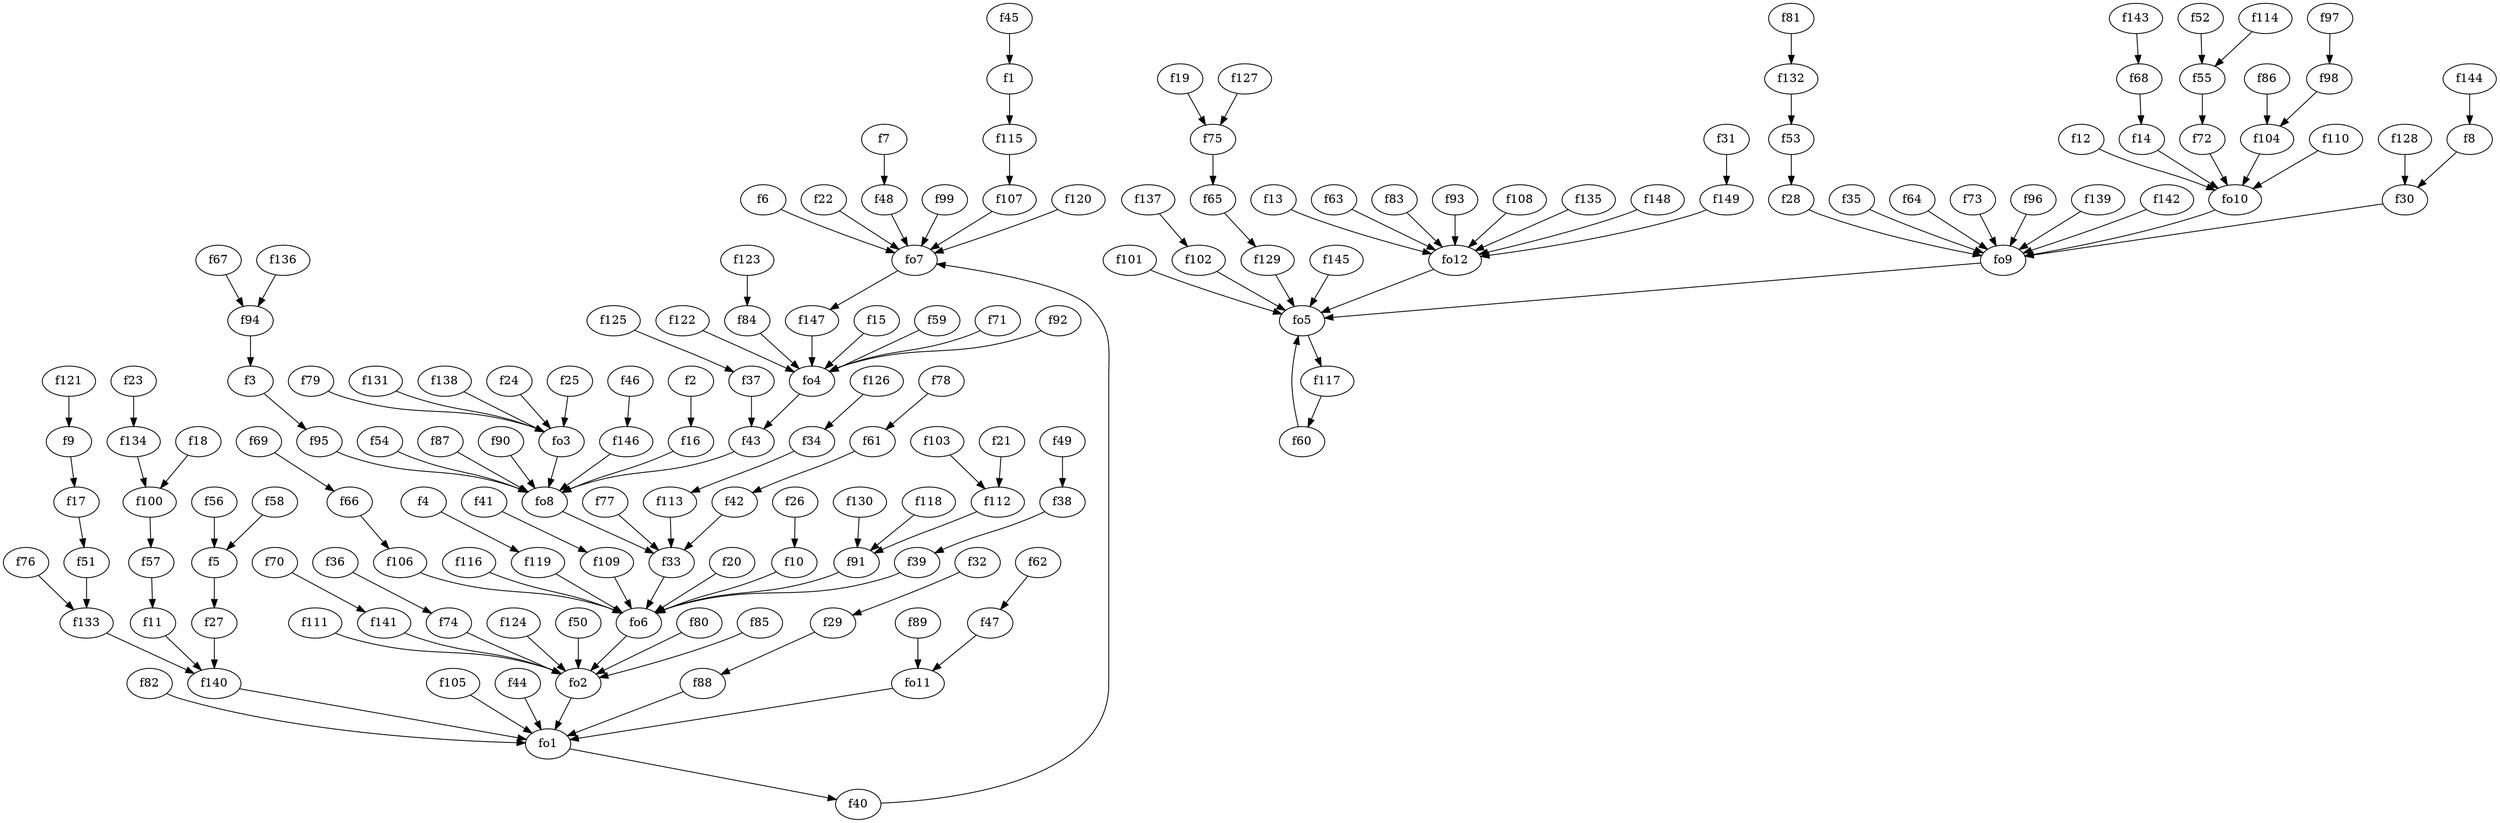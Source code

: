 strict digraph  {
f1;
f2;
f3;
f4;
f5;
f6;
f7;
f8;
f9;
f10;
f11;
f12;
f13;
f14;
f15;
f16;
f17;
f18;
f19;
f20;
f21;
f22;
f23;
f24;
f25;
f26;
f27;
f28;
f29;
f30;
f31;
f32;
f33;
f34;
f35;
f36;
f37;
f38;
f39;
f40;
f41;
f42;
f43;
f44;
f45;
f46;
f47;
f48;
f49;
f50;
f51;
f52;
f53;
f54;
f55;
f56;
f57;
f58;
f59;
f60;
f61;
f62;
f63;
f64;
f65;
f66;
f67;
f68;
f69;
f70;
f71;
f72;
f73;
f74;
f75;
f76;
f77;
f78;
f79;
f80;
f81;
f82;
f83;
f84;
f85;
f86;
f87;
f88;
f89;
f90;
f91;
f92;
f93;
f94;
f95;
f96;
f97;
f98;
f99;
f100;
f101;
f102;
f103;
f104;
f105;
f106;
f107;
f108;
f109;
f110;
f111;
f112;
f113;
f114;
f115;
f116;
f117;
f118;
f119;
f120;
f121;
f122;
f123;
f124;
f125;
f126;
f127;
f128;
f129;
f130;
f131;
f132;
f133;
f134;
f135;
f136;
f137;
f138;
f139;
f140;
f141;
f142;
f143;
f144;
f145;
f146;
f147;
f148;
f149;
fo1;
fo2;
fo3;
fo4;
fo5;
fo6;
fo7;
fo8;
fo9;
fo10;
fo11;
fo12;
f1 -> f115  [weight=2];
f2 -> f16  [weight=2];
f3 -> f95  [weight=2];
f4 -> f119  [weight=2];
f5 -> f27  [weight=2];
f6 -> fo7  [weight=2];
f7 -> f48  [weight=2];
f8 -> f30  [weight=2];
f9 -> f17  [weight=2];
f10 -> fo6  [weight=2];
f11 -> f140  [weight=2];
f12 -> fo10  [weight=2];
f13 -> fo12  [weight=2];
f14 -> fo10  [weight=2];
f15 -> fo4  [weight=2];
f16 -> fo8  [weight=2];
f17 -> f51  [weight=2];
f18 -> f100  [weight=2];
f19 -> f75  [weight=2];
f20 -> fo6  [weight=2];
f21 -> f112  [weight=2];
f22 -> fo7  [weight=2];
f23 -> f134  [weight=2];
f24 -> fo3  [weight=2];
f25 -> fo3  [weight=2];
f26 -> f10  [weight=2];
f27 -> f140  [weight=2];
f28 -> fo9  [weight=2];
f29 -> f88  [weight=2];
f30 -> fo9  [weight=2];
f31 -> f149  [weight=2];
f32 -> f29  [weight=2];
f33 -> fo6  [weight=2];
f34 -> f113  [weight=2];
f35 -> fo9  [weight=2];
f36 -> f74  [weight=2];
f37 -> f43  [weight=2];
f38 -> f39  [weight=2];
f39 -> fo6  [weight=2];
f40 -> fo7  [weight=2];
f41 -> f109  [weight=2];
f42 -> f33  [weight=2];
f43 -> fo8  [weight=2];
f44 -> fo1  [weight=2];
f45 -> f1  [weight=2];
f46 -> f146  [weight=2];
f47 -> fo11  [weight=2];
f48 -> fo7  [weight=2];
f49 -> f38  [weight=2];
f50 -> fo2  [weight=2];
f51 -> f133  [weight=2];
f52 -> f55  [weight=2];
f53 -> f28  [weight=2];
f54 -> fo8  [weight=2];
f55 -> f72  [weight=2];
f56 -> f5  [weight=2];
f57 -> f11  [weight=2];
f58 -> f5  [weight=2];
f59 -> fo4  [weight=2];
f60 -> fo5  [weight=2];
f61 -> f42  [weight=2];
f62 -> f47  [weight=2];
f63 -> fo12  [weight=2];
f64 -> fo9  [weight=2];
f65 -> f129  [weight=2];
f66 -> f106  [weight=2];
f67 -> f94  [weight=2];
f68 -> f14  [weight=2];
f69 -> f66  [weight=2];
f70 -> f141  [weight=2];
f71 -> fo4  [weight=2];
f72 -> fo10  [weight=2];
f73 -> fo9  [weight=2];
f74 -> fo2  [weight=2];
f75 -> f65  [weight=2];
f76 -> f133  [weight=2];
f77 -> f33  [weight=2];
f78 -> f61  [weight=2];
f79 -> fo3  [weight=2];
f80 -> fo2  [weight=2];
f81 -> f132  [weight=2];
f82 -> fo1  [weight=2];
f83 -> fo12  [weight=2];
f84 -> fo4  [weight=2];
f85 -> fo2  [weight=2];
f86 -> f104  [weight=2];
f87 -> fo8  [weight=2];
f88 -> fo1  [weight=2];
f89 -> fo11  [weight=2];
f90 -> fo8  [weight=2];
f91 -> fo6  [weight=2];
f92 -> fo4  [weight=2];
f93 -> fo12  [weight=2];
f94 -> f3  [weight=2];
f95 -> fo8  [weight=2];
f96 -> fo9  [weight=2];
f97 -> f98  [weight=2];
f98 -> f104  [weight=2];
f99 -> fo7  [weight=2];
f100 -> f57  [weight=2];
f101 -> fo5  [weight=2];
f102 -> fo5  [weight=2];
f103 -> f112  [weight=2];
f104 -> fo10  [weight=2];
f105 -> fo1  [weight=2];
f106 -> fo6  [weight=2];
f107 -> fo7  [weight=2];
f108 -> fo12  [weight=2];
f109 -> fo6  [weight=2];
f110 -> fo10  [weight=2];
f111 -> fo2  [weight=2];
f112 -> f91  [weight=2];
f113 -> f33  [weight=2];
f114 -> f55  [weight=2];
f115 -> f107  [weight=2];
f116 -> fo6  [weight=2];
f117 -> f60  [weight=2];
f118 -> f91  [weight=2];
f119 -> fo6  [weight=2];
f120 -> fo7  [weight=2];
f121 -> f9  [weight=2];
f122 -> fo4  [weight=2];
f123 -> f84  [weight=2];
f124 -> fo2  [weight=2];
f125 -> f37  [weight=2];
f126 -> f34  [weight=2];
f127 -> f75  [weight=2];
f128 -> f30  [weight=2];
f129 -> fo5  [weight=2];
f130 -> f91  [weight=2];
f131 -> fo3  [weight=2];
f132 -> f53  [weight=2];
f133 -> f140  [weight=2];
f134 -> f100  [weight=2];
f135 -> fo12  [weight=2];
f136 -> f94  [weight=2];
f137 -> f102  [weight=2];
f138 -> fo3  [weight=2];
f139 -> fo9  [weight=2];
f140 -> fo1  [weight=2];
f141 -> fo2  [weight=2];
f142 -> fo9  [weight=2];
f143 -> f68  [weight=2];
f144 -> f8  [weight=2];
f145 -> fo5  [weight=2];
f146 -> fo8  [weight=2];
f147 -> fo4  [weight=2];
f148 -> fo12  [weight=2];
f149 -> fo12  [weight=2];
fo1 -> f40  [weight=2];
fo2 -> fo1  [weight=2];
fo3 -> fo8  [weight=2];
fo4 -> f43  [weight=2];
fo5 -> f117  [weight=2];
fo6 -> fo2  [weight=2];
fo7 -> f147  [weight=2];
fo8 -> f33  [weight=2];
fo9 -> fo5  [weight=2];
fo10 -> fo9  [weight=2];
fo11 -> fo1  [weight=2];
fo12 -> fo5  [weight=2];
}
